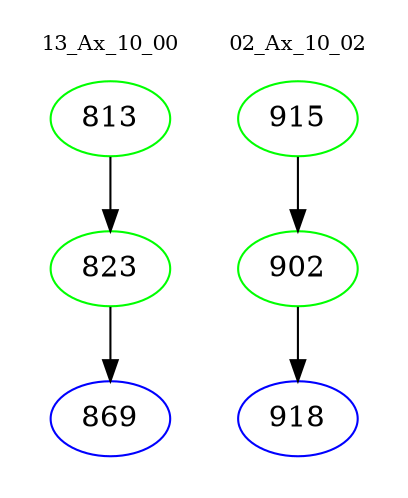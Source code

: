 digraph{
subgraph cluster_0 {
color = white
label = "13_Ax_10_00";
fontsize=10;
T0_813 [label="813", color="green"]
T0_813 -> T0_823 [color="black"]
T0_823 [label="823", color="green"]
T0_823 -> T0_869 [color="black"]
T0_869 [label="869", color="blue"]
}
subgraph cluster_1 {
color = white
label = "02_Ax_10_02";
fontsize=10;
T1_915 [label="915", color="green"]
T1_915 -> T1_902 [color="black"]
T1_902 [label="902", color="green"]
T1_902 -> T1_918 [color="black"]
T1_918 [label="918", color="blue"]
}
}
